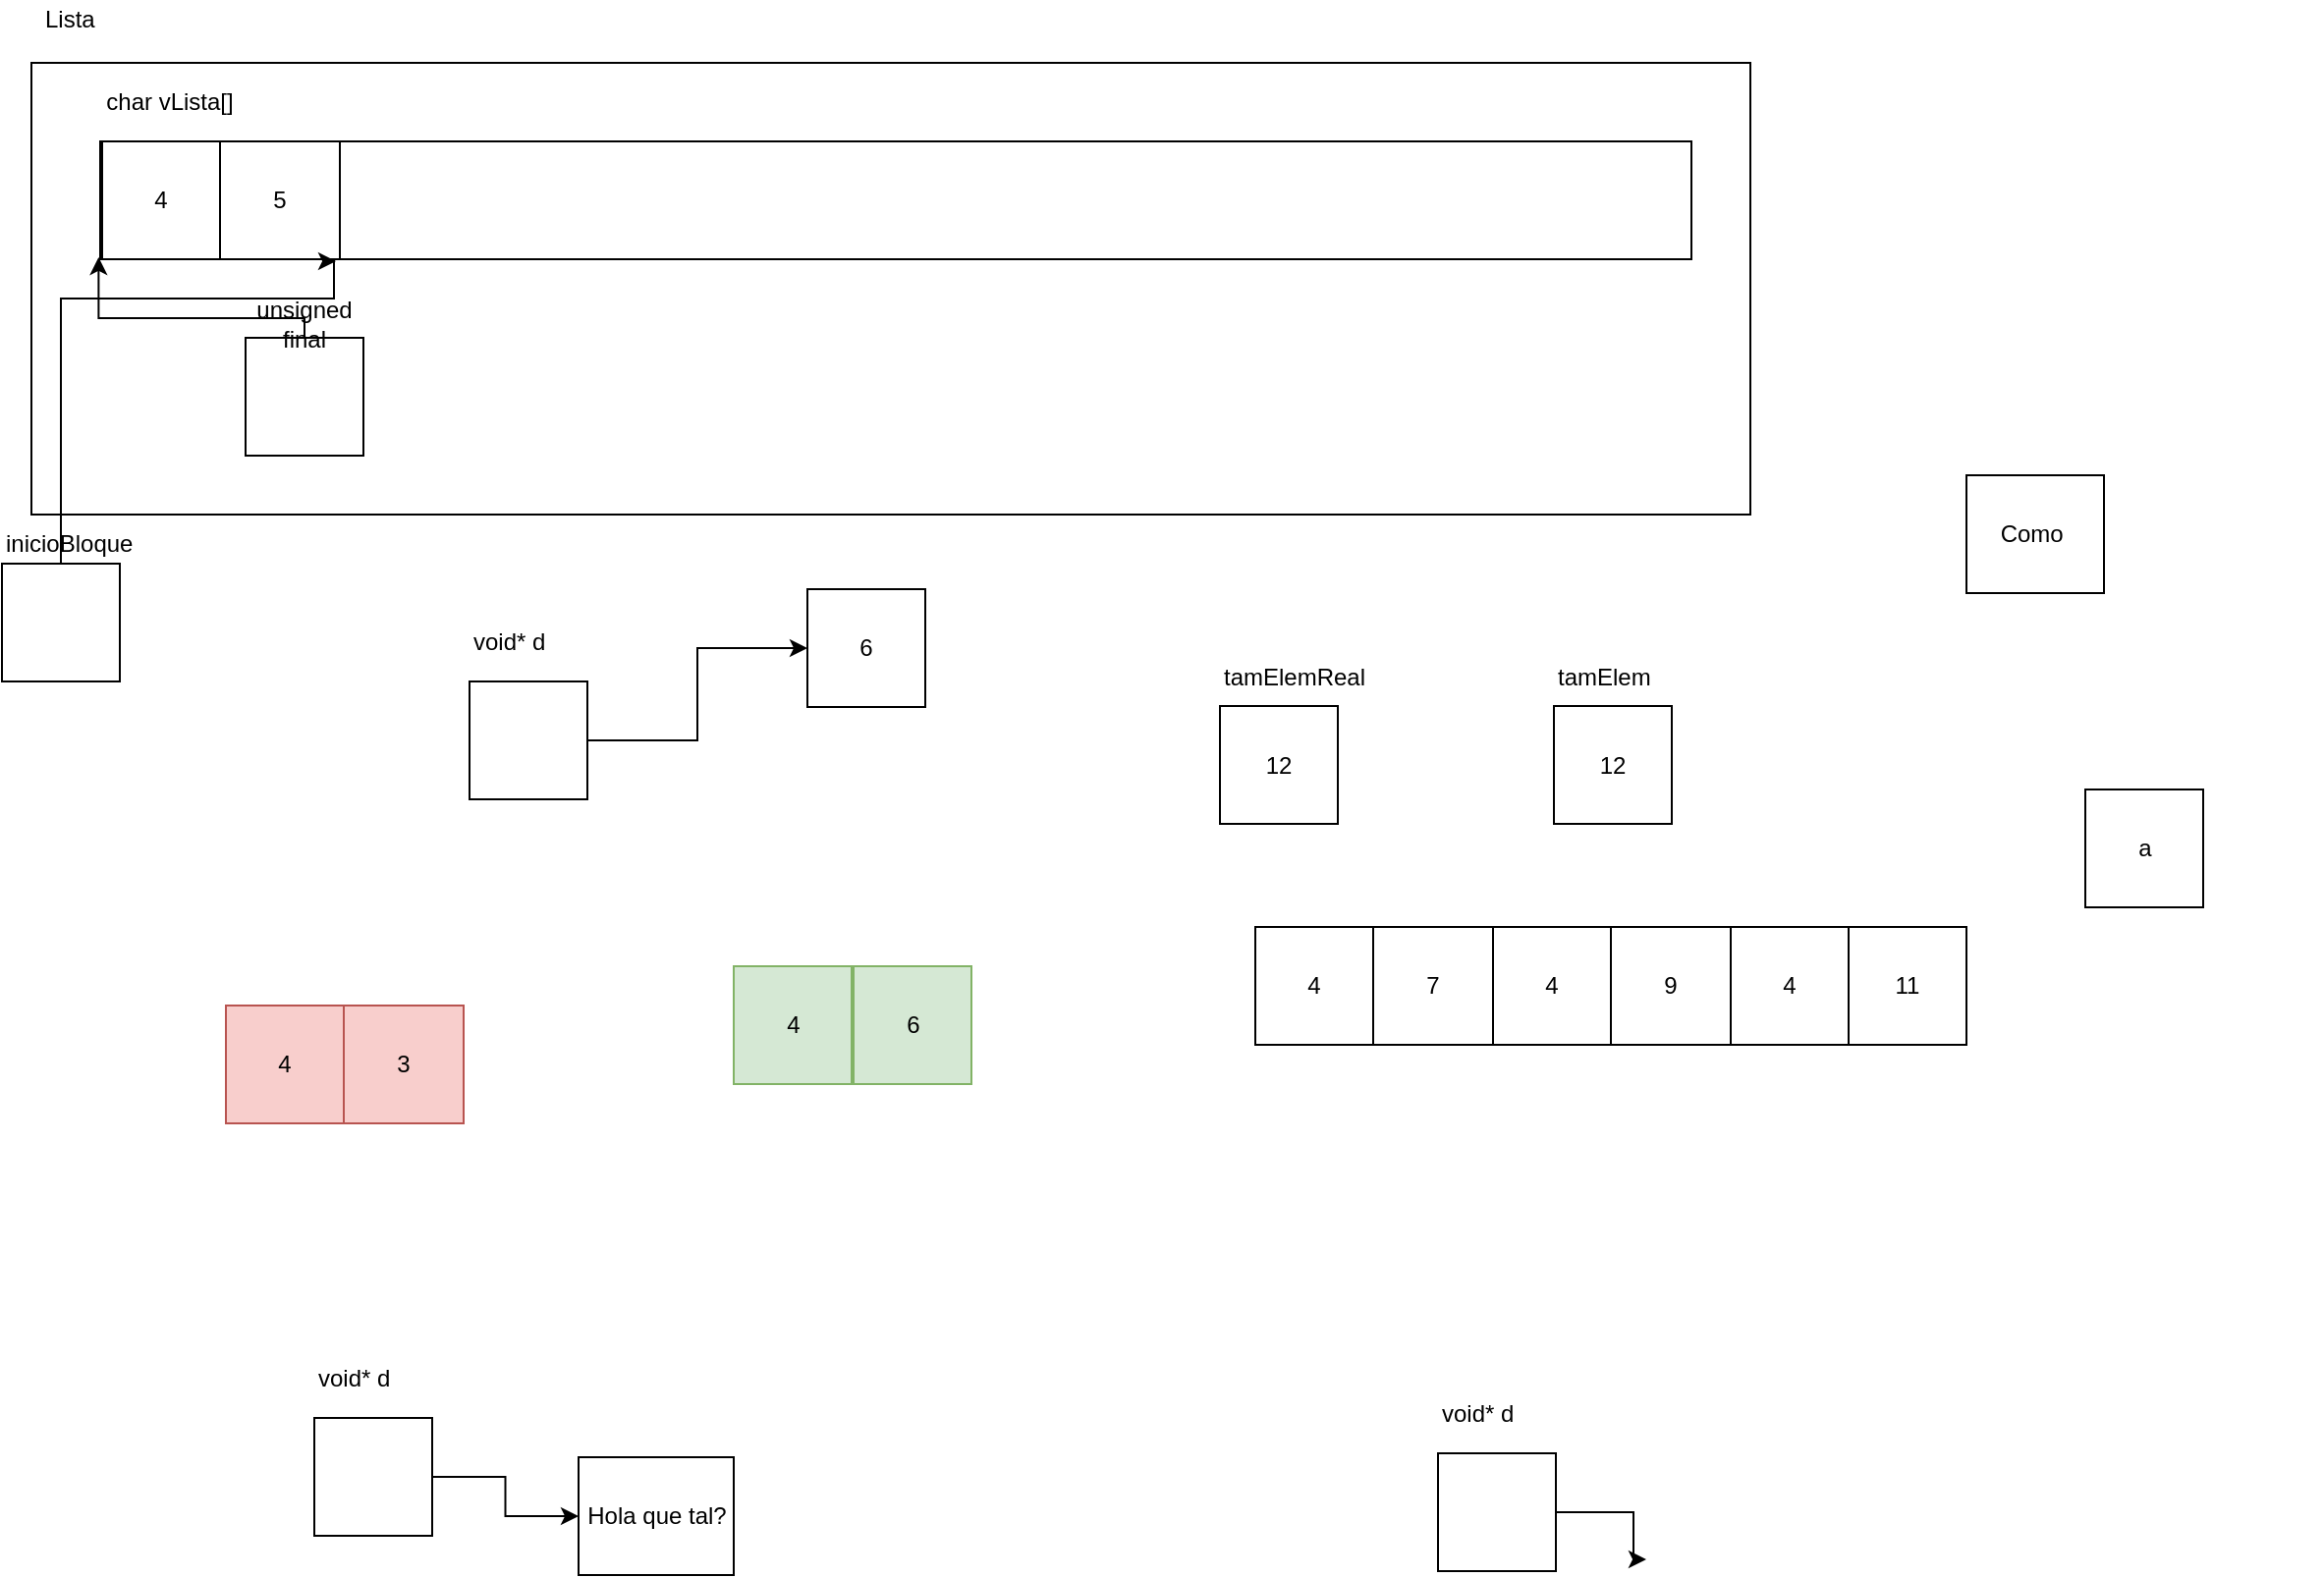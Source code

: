<mxfile pages="1" version="11.2.4" type="device"><diagram id="zCQjO5VyLYNLlVyIKUwc" name="Page-1"><mxGraphModel dx="1350" dy="818" grid="1" gridSize="10" guides="1" tooltips="1" connect="1" arrows="1" fold="1" page="1" pageScale="1" pageWidth="2000" pageHeight="1500" math="0" shadow="0"><root><mxCell id="0"/><mxCell id="1" parent="0"/><mxCell id="Qqnqu4AXdWNuJ_VfmKJd-2" value="" style="rounded=0;whiteSpace=wrap;html=1;" parent="1" vertex="1"><mxGeometry x="75" y="70" width="875" height="230" as="geometry"/></mxCell><mxCell id="Qqnqu4AXdWNuJ_VfmKJd-1" value="" style="rounded=0;whiteSpace=wrap;html=1;" parent="1" vertex="1"><mxGeometry x="110" y="110" width="810" height="60" as="geometry"/></mxCell><mxCell id="Qqnqu4AXdWNuJ_VfmKJd-3" value="char vLista[]" style="text;html=1;strokeColor=none;fillColor=none;align=center;verticalAlign=middle;whiteSpace=wrap;rounded=0;" parent="1" vertex="1"><mxGeometry x="111" y="80" width="69" height="20" as="geometry"/></mxCell><mxCell id="Qqnqu4AXdWNuJ_VfmKJd-9" style="edgeStyle=orthogonalEdgeStyle;rounded=0;orthogonalLoop=1;jettySize=auto;html=1;exitX=0.5;exitY=0;exitDx=0;exitDy=0;entryX=-0.001;entryY=0.983;entryDx=0;entryDy=0;entryPerimeter=0;" parent="1" source="Qqnqu4AXdWNuJ_VfmKJd-4" target="Qqnqu4AXdWNuJ_VfmKJd-1" edge="1"><mxGeometry relative="1" as="geometry"><mxPoint x="715" y="169" as="targetPoint"/><Array as="points"><mxPoint x="214" y="200"/><mxPoint x="109" y="200"/></Array></mxGeometry></mxCell><mxCell id="Qqnqu4AXdWNuJ_VfmKJd-4" value="" style="rounded=0;whiteSpace=wrap;html=1;" parent="1" vertex="1"><mxGeometry x="184" y="210" width="60" height="60" as="geometry"/></mxCell><mxCell id="Qqnqu4AXdWNuJ_VfmKJd-5" value="unsigned&lt;br&gt;final" style="text;html=1;strokeColor=none;fillColor=none;align=center;verticalAlign=middle;whiteSpace=wrap;rounded=0;" parent="1" vertex="1"><mxGeometry x="174" y="195" width="80" height="15" as="geometry"/></mxCell><mxCell id="Qqnqu4AXdWNuJ_VfmKJd-6" value="Lista" style="text;html=1;resizable=0;points=[];autosize=1;align=left;verticalAlign=top;spacingTop=-4;" parent="1" vertex="1"><mxGeometry x="80" y="38" width="40" height="20" as="geometry"/></mxCell><mxCell id="Qqnqu4AXdWNuJ_VfmKJd-30" value="" style="group" parent="1" vertex="1" connectable="0"><mxGeometry x="1060" y="280" width="181" height="60" as="geometry"/></mxCell><mxCell id="Qqnqu4AXdWNuJ_VfmKJd-31" value="&lt;span style=&quot;white-space: normal&quot;&gt;Como&amp;nbsp;&lt;/span&gt;" style="rounded=0;whiteSpace=wrap;html=1;" parent="Qqnqu4AXdWNuJ_VfmKJd-30" vertex="1"><mxGeometry width="70" height="60" as="geometry"/></mxCell><mxCell id="Qqnqu4AXdWNuJ_VfmKJd-10" value="Hola que tal?" style="rounded=0;whiteSpace=wrap;html=1;" parent="1" vertex="1"><mxGeometry x="353.5" y="780" width="79" height="60" as="geometry"/></mxCell><mxCell id="c6du3B8U73wlgBMcLzEU-1" value="void* d" style="text;html=1;resizable=0;points=[];autosize=1;align=left;verticalAlign=top;spacingTop=-4;" parent="1" vertex="1"><mxGeometry x="219" y="730" width="50" height="20" as="geometry"/></mxCell><mxCell id="c6du3B8U73wlgBMcLzEU-3" style="edgeStyle=orthogonalEdgeStyle;rounded=0;orthogonalLoop=1;jettySize=auto;html=1;exitX=1;exitY=0.5;exitDx=0;exitDy=0;entryX=0;entryY=0.5;entryDx=0;entryDy=0;" parent="1" source="c6du3B8U73wlgBMcLzEU-2" target="Qqnqu4AXdWNuJ_VfmKJd-10" edge="1"><mxGeometry relative="1" as="geometry"/></mxCell><mxCell id="c6du3B8U73wlgBMcLzEU-2" value="" style="rounded=0;whiteSpace=wrap;html=1;" parent="1" vertex="1"><mxGeometry x="219" y="760" width="60" height="60" as="geometry"/></mxCell><mxCell id="c6du3B8U73wlgBMcLzEU-4" value="11" style="rounded=0;whiteSpace=wrap;html=1;" parent="1" vertex="1"><mxGeometry x="1000" y="510" width="60" height="60" as="geometry"/></mxCell><mxCell id="c6du3B8U73wlgBMcLzEU-5" value="void* d" style="text;html=1;resizable=0;points=[];autosize=1;align=left;verticalAlign=top;spacingTop=-4;" parent="1" vertex="1"><mxGeometry x="791" y="748" width="50" height="20" as="geometry"/></mxCell><mxCell id="c6du3B8U73wlgBMcLzEU-7" style="edgeStyle=orthogonalEdgeStyle;rounded=0;orthogonalLoop=1;jettySize=auto;html=1;exitX=1;exitY=0.5;exitDx=0;exitDy=0;entryX=0;entryY=0.5;entryDx=0;entryDy=0;" parent="1" source="c6du3B8U73wlgBMcLzEU-6" edge="1"><mxGeometry relative="1" as="geometry"><mxPoint x="897" y="832" as="targetPoint"/><Array as="points"><mxPoint x="890.5" y="808"/><mxPoint x="890.5" y="832"/></Array></mxGeometry></mxCell><mxCell id="c6du3B8U73wlgBMcLzEU-6" value="" style="rounded=0;whiteSpace=wrap;html=1;" parent="1" vertex="1"><mxGeometry x="791" y="778" width="60" height="60" as="geometry"/></mxCell><mxCell id="c6du3B8U73wlgBMcLzEU-8" value="&lt;span style=&quot;white-space: normal&quot;&gt;6&lt;/span&gt;" style="rounded=0;whiteSpace=wrap;html=1;" parent="1" vertex="1"><mxGeometry x="470" y="338" width="60" height="60" as="geometry"/></mxCell><mxCell id="Qqnqu4AXdWNuJ_VfmKJd-28" value="4" style="rounded=0;whiteSpace=wrap;html=1;" parent="1" vertex="1"><mxGeometry x="111" y="110" width="60" height="60" as="geometry"/></mxCell><mxCell id="c6du3B8U73wlgBMcLzEU-9" value="void* d" style="text;html=1;resizable=0;points=[];autosize=1;align=left;verticalAlign=top;spacingTop=-4;" parent="1" vertex="1"><mxGeometry x="298" y="355" width="50" height="20" as="geometry"/></mxCell><mxCell id="c6du3B8U73wlgBMcLzEU-20" style="edgeStyle=orthogonalEdgeStyle;rounded=0;orthogonalLoop=1;jettySize=auto;html=1;exitX=1;exitY=0.5;exitDx=0;exitDy=0;entryX=0;entryY=0.5;entryDx=0;entryDy=0;" parent="1" source="c6du3B8U73wlgBMcLzEU-10" target="c6du3B8U73wlgBMcLzEU-8" edge="1"><mxGeometry relative="1" as="geometry"/></mxCell><mxCell id="c6du3B8U73wlgBMcLzEU-10" value="" style="rounded=0;whiteSpace=wrap;html=1;" parent="1" vertex="1"><mxGeometry x="298" y="385" width="60" height="60" as="geometry"/></mxCell><mxCell id="c6du3B8U73wlgBMcLzEU-12" value="12" style="rounded=0;whiteSpace=wrap;html=1;" parent="1" vertex="1"><mxGeometry x="680" y="397.5" width="60" height="60" as="geometry"/></mxCell><mxCell id="c6du3B8U73wlgBMcLzEU-13" value="tamElemReal" style="text;html=1;resizable=0;points=[];autosize=1;align=left;verticalAlign=top;spacingTop=-4;" parent="1" vertex="1"><mxGeometry x="680" y="372.5" width="90" height="20" as="geometry"/></mxCell><mxCell id="c6du3B8U73wlgBMcLzEU-15" value="12" style="rounded=0;whiteSpace=wrap;html=1;" parent="1" vertex="1"><mxGeometry x="850" y="397.5" width="60" height="60" as="geometry"/></mxCell><mxCell id="c6du3B8U73wlgBMcLzEU-16" value="tamElem" style="text;html=1;resizable=0;points=[];autosize=1;align=left;verticalAlign=top;spacingTop=-4;" parent="1" vertex="1"><mxGeometry x="850" y="372.5" width="60" height="20" as="geometry"/></mxCell><mxCell id="c6du3B8U73wlgBMcLzEU-18" value="a" style="rounded=0;whiteSpace=wrap;html=1;" parent="1" vertex="1"><mxGeometry x="1120.5" y="440" width="60" height="60" as="geometry"/></mxCell><mxCell id="c6du3B8U73wlgBMcLzEU-19" value="3" style="rounded=0;whiteSpace=wrap;html=1;fillColor=#f8cecc;strokeColor=#b85450;" parent="1" vertex="1"><mxGeometry x="234" y="550" width="61" height="60" as="geometry"/></mxCell><mxCell id="Qqnqu4AXdWNuJ_VfmKJd-11" value="4" style="rounded=0;whiteSpace=wrap;html=1;fillColor=#f8cecc;strokeColor=#b85450;" parent="1" vertex="1"><mxGeometry x="174" y="550" width="60" height="60" as="geometry"/></mxCell><mxCell id="RAmR-5SyGa3DSYBx4z5k-1" value="5" style="rounded=0;whiteSpace=wrap;html=1;" vertex="1" parent="1"><mxGeometry x="171" y="110" width="61" height="60" as="geometry"/></mxCell><mxCell id="RAmR-5SyGa3DSYBx4z5k-2" value="4" style="rounded=0;whiteSpace=wrap;html=1;" vertex="1" parent="1"><mxGeometry x="698" y="510" width="60" height="60" as="geometry"/></mxCell><mxCell id="RAmR-5SyGa3DSYBx4z5k-4" value="7" style="rounded=0;whiteSpace=wrap;html=1;" vertex="1" parent="1"><mxGeometry x="758" y="510" width="61" height="60" as="geometry"/></mxCell><mxCell id="RAmR-5SyGa3DSYBx4z5k-5" value="4" style="rounded=0;whiteSpace=wrap;html=1;" vertex="1" parent="1"><mxGeometry x="819" y="510" width="60" height="60" as="geometry"/></mxCell><mxCell id="RAmR-5SyGa3DSYBx4z5k-6" value="9" style="rounded=0;whiteSpace=wrap;html=1;" vertex="1" parent="1"><mxGeometry x="879" y="510" width="61" height="60" as="geometry"/></mxCell><mxCell id="RAmR-5SyGa3DSYBx4z5k-7" value="4" style="rounded=0;whiteSpace=wrap;html=1;" vertex="1" parent="1"><mxGeometry x="940" y="510" width="60" height="60" as="geometry"/></mxCell><mxCell id="RAmR-5SyGa3DSYBx4z5k-10" style="edgeStyle=orthogonalEdgeStyle;rounded=0;orthogonalLoop=1;jettySize=auto;html=1;exitX=0.5;exitY=0;exitDx=0;exitDy=0;" edge="1" parent="1" source="RAmR-5SyGa3DSYBx4z5k-9"><mxGeometry relative="1" as="geometry"><mxPoint x="230" y="171" as="targetPoint"/><Array as="points"><mxPoint x="90" y="190"/><mxPoint x="229" y="190"/></Array></mxGeometry></mxCell><mxCell id="RAmR-5SyGa3DSYBx4z5k-9" value="" style="rounded=0;whiteSpace=wrap;html=1;" vertex="1" parent="1"><mxGeometry x="60" y="325" width="60" height="60" as="geometry"/></mxCell><mxCell id="RAmR-5SyGa3DSYBx4z5k-13" value="&lt;span style=&quot;white-space: normal&quot;&gt;6&lt;/span&gt;" style="rounded=0;whiteSpace=wrap;html=1;fillColor=#d5e8d4;strokeColor=#82b366;" vertex="1" parent="1"><mxGeometry x="493.5" y="530" width="60" height="60" as="geometry"/></mxCell><mxCell id="RAmR-5SyGa3DSYBx4z5k-14" value="4" style="rounded=0;whiteSpace=wrap;html=1;fillColor=#d5e8d4;strokeColor=#82b366;" vertex="1" parent="1"><mxGeometry x="432.5" y="530" width="60" height="60" as="geometry"/></mxCell><mxCell id="RAmR-5SyGa3DSYBx4z5k-15" value="inicioBloque" style="text;html=1;resizable=0;points=[];autosize=1;align=left;verticalAlign=top;spacingTop=-4;" vertex="1" parent="1"><mxGeometry x="60" y="305" width="80" height="20" as="geometry"/></mxCell></root></mxGraphModel></diagram></mxfile>